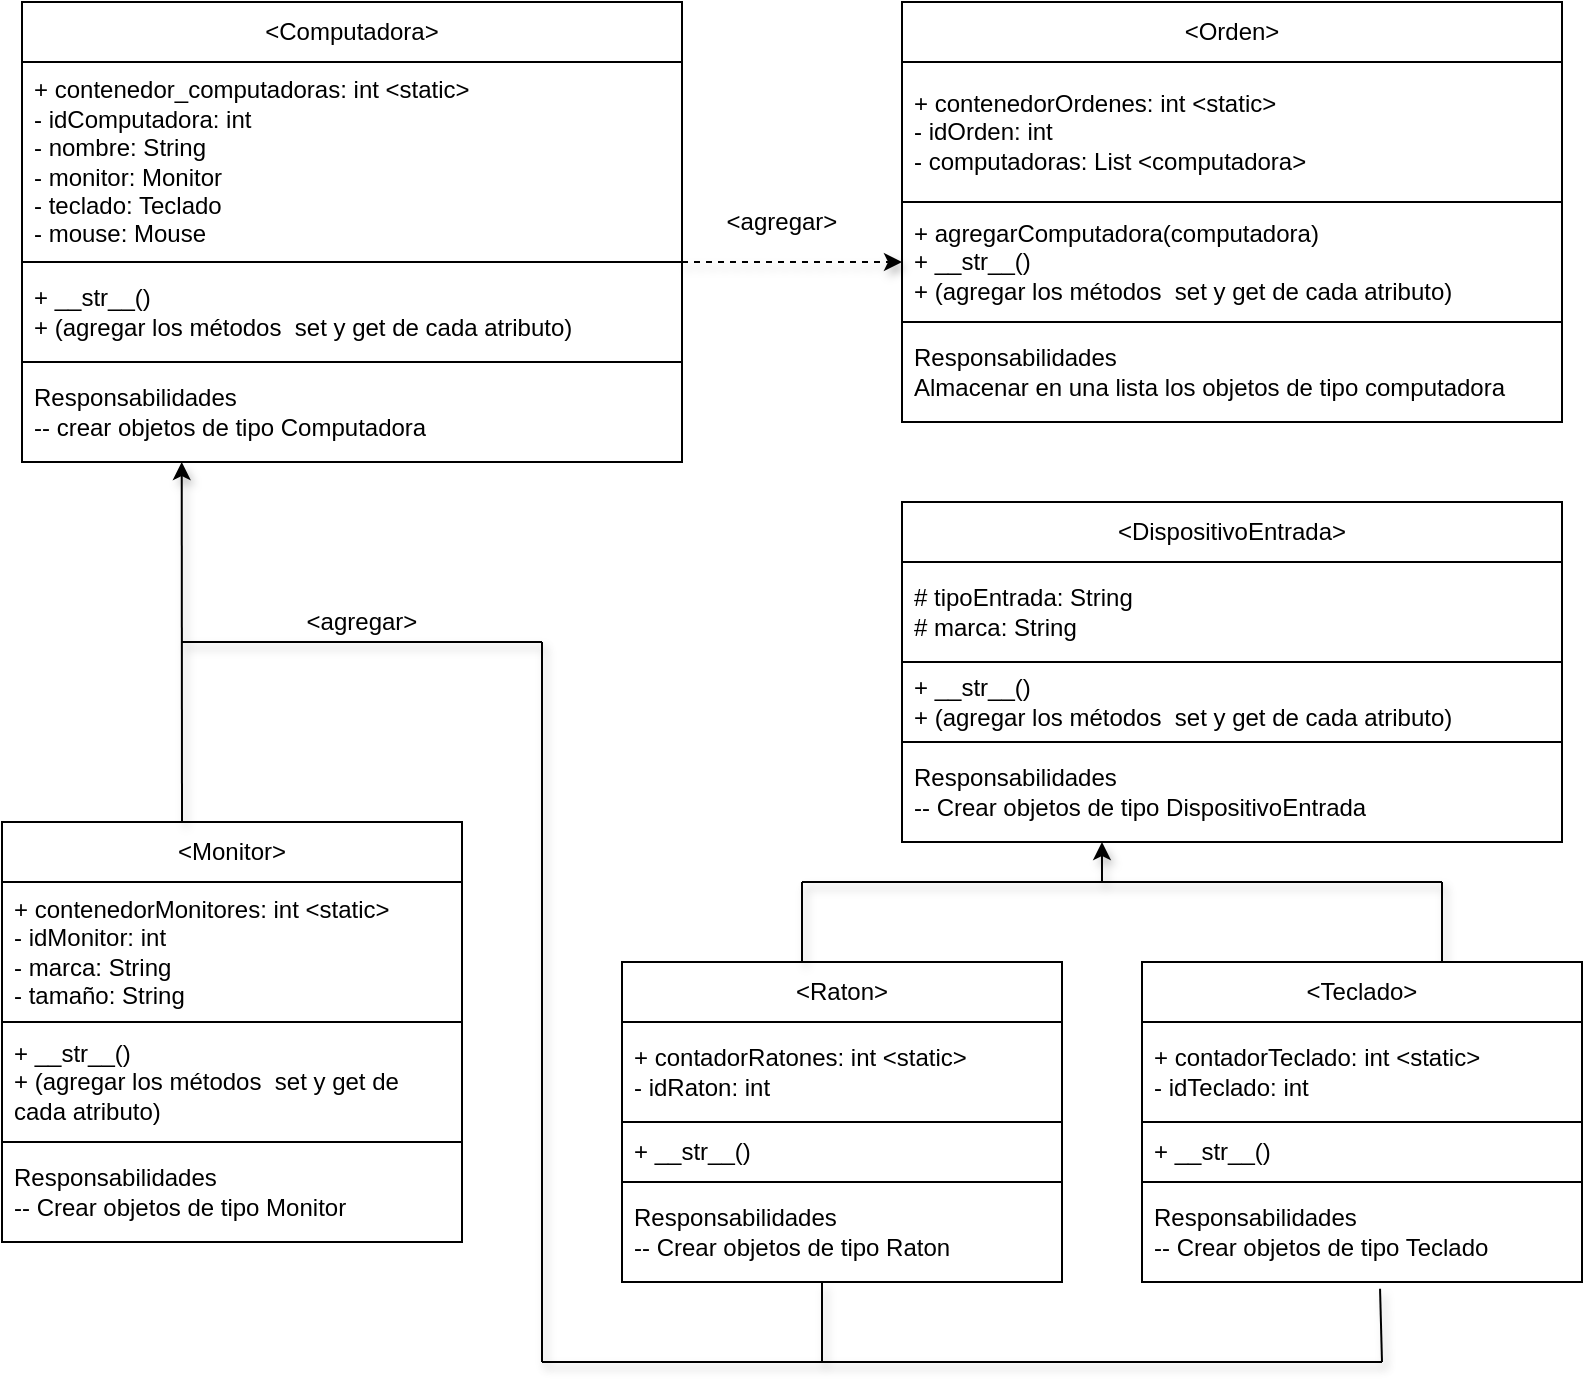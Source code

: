 <mxfile>
    <diagram id="4GWZtq828lU56ANUiMms" name="Página-1">
        <mxGraphModel dx="821" dy="614" grid="1" gridSize="10" guides="1" tooltips="1" connect="1" arrows="1" fold="1" page="1" pageScale="1" pageWidth="827" pageHeight="1169" math="0" shadow="0">
            <root>
                <mxCell id="0"/>
                <mxCell id="1" parent="0"/>
                <mxCell id="4" value="&amp;lt;Computadora&amp;gt;" style="swimlane;fontStyle=0;childLayout=stackLayout;horizontal=1;startSize=30;horizontalStack=0;resizeParent=1;resizeParentMax=0;resizeLast=0;collapsible=1;marginBottom=0;whiteSpace=wrap;html=1;" vertex="1" parent="1">
                    <mxGeometry x="40" y="40" width="330" height="230" as="geometry"/>
                </mxCell>
                <mxCell id="5" value="+ contenedor_computadoras: int &amp;lt;static&amp;gt;&lt;br&gt;- idComputadora: int&lt;br&gt;- nombre: String&lt;br&gt;- monitor: Monitor&lt;br&gt;- teclado: Teclado&lt;br&gt;- mouse: Mouse" style="text;strokeColor=default;fillColor=none;align=left;verticalAlign=middle;spacingLeft=4;spacingRight=4;overflow=hidden;points=[[0,0.5],[1,0.5]];portConstraint=eastwest;rotatable=0;whiteSpace=wrap;html=1;" vertex="1" parent="4">
                    <mxGeometry y="30" width="330" height="100" as="geometry"/>
                </mxCell>
                <mxCell id="6" value="+ __str__()&lt;br&gt;+ (agregar los métodos&amp;nbsp; set y get de cada atributo)" style="text;strokeColor=default;fillColor=none;align=left;verticalAlign=middle;spacingLeft=4;spacingRight=4;overflow=hidden;points=[[0,0.5],[1,0.5]];portConstraint=eastwest;rotatable=0;whiteSpace=wrap;html=1;" vertex="1" parent="4">
                    <mxGeometry y="130" width="330" height="50" as="geometry"/>
                </mxCell>
                <mxCell id="7" value="Responsabilidades&lt;br&gt;-- crear objetos de tipo Computadora" style="text;strokeColor=none;fillColor=none;align=left;verticalAlign=middle;spacingLeft=4;spacingRight=4;overflow=hidden;points=[[0,0.5],[1,0.5]];portConstraint=eastwest;rotatable=0;whiteSpace=wrap;html=1;" vertex="1" parent="4">
                    <mxGeometry y="180" width="330" height="50" as="geometry"/>
                </mxCell>
                <mxCell id="8" value="&amp;lt;Orden&amp;gt;" style="swimlane;fontStyle=0;childLayout=stackLayout;horizontal=1;startSize=30;horizontalStack=0;resizeParent=1;resizeParentMax=0;resizeLast=0;collapsible=1;marginBottom=0;whiteSpace=wrap;html=1;" vertex="1" parent="1">
                    <mxGeometry x="480" y="40" width="330" height="210" as="geometry"/>
                </mxCell>
                <mxCell id="9" value="+ contenedorOrdenes: int &amp;lt;static&amp;gt;&lt;br&gt;- idOrden: int&lt;br&gt;- computadoras: List &amp;lt;computadora&amp;gt;" style="text;strokeColor=default;fillColor=none;align=left;verticalAlign=middle;spacingLeft=4;spacingRight=4;overflow=hidden;points=[[0,0.5],[1,0.5]];portConstraint=eastwest;rotatable=0;whiteSpace=wrap;html=1;" vertex="1" parent="8">
                    <mxGeometry y="30" width="330" height="70" as="geometry"/>
                </mxCell>
                <mxCell id="10" value="+ agregarComputadora(computadora)&lt;br&gt;+ __str__()&lt;br&gt;+ (agregar los métodos&amp;nbsp; set y get de cada atributo)" style="text;strokeColor=default;fillColor=none;align=left;verticalAlign=middle;spacingLeft=4;spacingRight=4;overflow=hidden;points=[[0,0.5],[1,0.5]];portConstraint=eastwest;rotatable=0;whiteSpace=wrap;html=1;" vertex="1" parent="8">
                    <mxGeometry y="100" width="330" height="60" as="geometry"/>
                </mxCell>
                <mxCell id="11" value="Responsabilidades&lt;br&gt;Almacenar en una lista los objetos de tipo computadora" style="text;strokeColor=none;fillColor=none;align=left;verticalAlign=middle;spacingLeft=4;spacingRight=4;overflow=hidden;points=[[0,0.5],[1,0.5]];portConstraint=eastwest;rotatable=0;whiteSpace=wrap;html=1;" vertex="1" parent="8">
                    <mxGeometry y="160" width="330" height="50" as="geometry"/>
                </mxCell>
                <mxCell id="13" value="&amp;lt;DispositivoEntrada&amp;gt;" style="swimlane;fontStyle=0;childLayout=stackLayout;horizontal=1;startSize=30;horizontalStack=0;resizeParent=1;resizeParentMax=0;resizeLast=0;collapsible=1;marginBottom=0;whiteSpace=wrap;html=1;" vertex="1" parent="1">
                    <mxGeometry x="480" y="290" width="330" height="170" as="geometry"/>
                </mxCell>
                <mxCell id="14" value="# tipoEntrada: String&lt;br&gt;# marca: String" style="text;strokeColor=default;fillColor=none;align=left;verticalAlign=middle;spacingLeft=4;spacingRight=4;overflow=hidden;points=[[0,0.5],[1,0.5]];portConstraint=eastwest;rotatable=0;whiteSpace=wrap;html=1;" vertex="1" parent="13">
                    <mxGeometry y="30" width="330" height="50" as="geometry"/>
                </mxCell>
                <mxCell id="15" value="+ __str__()&lt;br&gt;+ (agregar los métodos&amp;nbsp; set y get de cada atributo)" style="text;strokeColor=default;fillColor=none;align=left;verticalAlign=middle;spacingLeft=4;spacingRight=4;overflow=hidden;points=[[0,0.5],[1,0.5]];portConstraint=eastwest;rotatable=0;whiteSpace=wrap;html=1;" vertex="1" parent="13">
                    <mxGeometry y="80" width="330" height="40" as="geometry"/>
                </mxCell>
                <mxCell id="37" value="" style="endArrow=classic;html=1;shadow=1;entryX=0.303;entryY=1;entryDx=0;entryDy=0;entryPerimeter=0;" edge="1" parent="13" target="16">
                    <mxGeometry width="50" height="50" relative="1" as="geometry">
                        <mxPoint x="100" y="190" as="sourcePoint"/>
                        <mxPoint x="90" y="110" as="targetPoint"/>
                    </mxGeometry>
                </mxCell>
                <mxCell id="16" value="Responsabilidades&lt;br&gt;-- Crear objetos de tipo DispositivoEntrada" style="text;strokeColor=none;fillColor=none;align=left;verticalAlign=middle;spacingLeft=4;spacingRight=4;overflow=hidden;points=[[0,0.5],[1,0.5]];portConstraint=eastwest;rotatable=0;whiteSpace=wrap;html=1;" vertex="1" parent="13">
                    <mxGeometry y="120" width="330" height="50" as="geometry"/>
                </mxCell>
                <mxCell id="35" value="" style="endArrow=none;html=1;shadow=1;" edge="1" parent="13">
                    <mxGeometry width="50" height="50" relative="1" as="geometry">
                        <mxPoint x="270" y="230" as="sourcePoint"/>
                        <mxPoint x="270" y="190" as="targetPoint"/>
                    </mxGeometry>
                </mxCell>
                <mxCell id="17" value="&amp;lt;Raton&amp;gt;" style="swimlane;fontStyle=0;childLayout=stackLayout;horizontal=1;startSize=30;horizontalStack=0;resizeParent=1;resizeParentMax=0;resizeLast=0;collapsible=1;marginBottom=0;whiteSpace=wrap;html=1;" vertex="1" parent="1">
                    <mxGeometry x="340" y="520" width="220" height="160" as="geometry"/>
                </mxCell>
                <mxCell id="18" value="+ contadorRatones: int &amp;lt;static&amp;gt;&lt;br&gt;- idRaton: int" style="text;strokeColor=default;fillColor=none;align=left;verticalAlign=middle;spacingLeft=4;spacingRight=4;overflow=hidden;points=[[0,0.5],[1,0.5]];portConstraint=eastwest;rotatable=0;whiteSpace=wrap;html=1;" vertex="1" parent="17">
                    <mxGeometry y="30" width="220" height="50" as="geometry"/>
                </mxCell>
                <mxCell id="19" value="+ __str__()" style="text;strokeColor=default;fillColor=none;align=left;verticalAlign=middle;spacingLeft=4;spacingRight=4;overflow=hidden;points=[[0,0.5],[1,0.5]];portConstraint=eastwest;rotatable=0;whiteSpace=wrap;html=1;" vertex="1" parent="17">
                    <mxGeometry y="80" width="220" height="30" as="geometry"/>
                </mxCell>
                <mxCell id="20" value="Responsabilidades&lt;br&gt;-- Crear objetos de tipo Raton" style="text;strokeColor=none;fillColor=none;align=left;verticalAlign=middle;spacingLeft=4;spacingRight=4;overflow=hidden;points=[[0,0.5],[1,0.5]];portConstraint=eastwest;rotatable=0;whiteSpace=wrap;html=1;" vertex="1" parent="17">
                    <mxGeometry y="110" width="220" height="50" as="geometry"/>
                </mxCell>
                <mxCell id="21" value="&amp;lt;Teclado&amp;gt;" style="swimlane;fontStyle=0;childLayout=stackLayout;horizontal=1;startSize=30;horizontalStack=0;resizeParent=1;resizeParentMax=0;resizeLast=0;collapsible=1;marginBottom=0;whiteSpace=wrap;html=1;" vertex="1" parent="1">
                    <mxGeometry x="600" y="520" width="220" height="160" as="geometry"/>
                </mxCell>
                <mxCell id="22" value="+ contadorTeclado: int &amp;lt;static&amp;gt;&lt;br&gt;- idTeclado: int" style="text;strokeColor=default;fillColor=none;align=left;verticalAlign=middle;spacingLeft=4;spacingRight=4;overflow=hidden;points=[[0,0.5],[1,0.5]];portConstraint=eastwest;rotatable=0;whiteSpace=wrap;html=1;" vertex="1" parent="21">
                    <mxGeometry y="30" width="220" height="50" as="geometry"/>
                </mxCell>
                <mxCell id="23" value="+ __str__()" style="text;strokeColor=default;fillColor=none;align=left;verticalAlign=middle;spacingLeft=4;spacingRight=4;overflow=hidden;points=[[0,0.5],[1,0.5]];portConstraint=eastwest;rotatable=0;whiteSpace=wrap;html=1;" vertex="1" parent="21">
                    <mxGeometry y="80" width="220" height="30" as="geometry"/>
                </mxCell>
                <mxCell id="24" value="Responsabilidades&lt;br&gt;-- Crear objetos de tipo Teclado" style="text;strokeColor=none;fillColor=none;align=left;verticalAlign=middle;spacingLeft=4;spacingRight=4;overflow=hidden;points=[[0,0.5],[1,0.5]];portConstraint=eastwest;rotatable=0;whiteSpace=wrap;html=1;" vertex="1" parent="21">
                    <mxGeometry y="110" width="220" height="50" as="geometry"/>
                </mxCell>
                <mxCell id="25" value="&amp;lt;Monitor&amp;gt;" style="swimlane;fontStyle=0;childLayout=stackLayout;horizontal=1;startSize=30;horizontalStack=0;resizeParent=1;resizeParentMax=0;resizeLast=0;collapsible=1;marginBottom=0;whiteSpace=wrap;html=1;" vertex="1" parent="1">
                    <mxGeometry x="30" y="450" width="230" height="210" as="geometry"/>
                </mxCell>
                <mxCell id="26" value="+ contenedorMonitores: int &amp;lt;static&amp;gt;&lt;br&gt;- idMonitor: int&lt;br&gt;- marca: String&lt;br&gt;- tamaño: String" style="text;strokeColor=default;fillColor=none;align=left;verticalAlign=middle;spacingLeft=4;spacingRight=4;overflow=hidden;points=[[0,0.5],[1,0.5]];portConstraint=eastwest;rotatable=0;whiteSpace=wrap;html=1;" vertex="1" parent="25">
                    <mxGeometry y="30" width="230" height="70" as="geometry"/>
                </mxCell>
                <mxCell id="27" value="+ __str__()&lt;br&gt;+ (agregar los métodos&amp;nbsp; set y get de cada atributo)" style="text;strokeColor=default;fillColor=none;align=left;verticalAlign=middle;spacingLeft=4;spacingRight=4;overflow=hidden;points=[[0,0.5],[1,0.5]];portConstraint=eastwest;rotatable=0;whiteSpace=wrap;html=1;" vertex="1" parent="25">
                    <mxGeometry y="100" width="230" height="60" as="geometry"/>
                </mxCell>
                <mxCell id="28" value="Responsabilidades&lt;br&gt;-- Crear objetos de tipo Monitor" style="text;strokeColor=none;fillColor=none;align=left;verticalAlign=middle;spacingLeft=4;spacingRight=4;overflow=hidden;points=[[0,0.5],[1,0.5]];portConstraint=eastwest;rotatable=0;whiteSpace=wrap;html=1;" vertex="1" parent="25">
                    <mxGeometry y="160" width="230" height="50" as="geometry"/>
                </mxCell>
                <mxCell id="30" value="" style="endArrow=classic;html=1;shadow=1;entryX=0;entryY=0.5;entryDx=0;entryDy=0;dashed=1;" edge="1" parent="1" target="10">
                    <mxGeometry width="50" height="50" relative="1" as="geometry">
                        <mxPoint x="370" y="170" as="sourcePoint"/>
                        <mxPoint x="420" y="120" as="targetPoint"/>
                    </mxGeometry>
                </mxCell>
                <mxCell id="31" value="&amp;lt;agregar&amp;gt;" style="text;html=1;strokeColor=none;fillColor=none;align=center;verticalAlign=middle;whiteSpace=wrap;rounded=0;" vertex="1" parent="1">
                    <mxGeometry x="390" y="140" width="60" height="20" as="geometry"/>
                </mxCell>
                <mxCell id="33" value="" style="endArrow=none;html=1;shadow=1;" edge="1" parent="1">
                    <mxGeometry width="50" height="50" relative="1" as="geometry">
                        <mxPoint x="430" y="520" as="sourcePoint"/>
                        <mxPoint x="430" y="480" as="targetPoint"/>
                    </mxGeometry>
                </mxCell>
                <mxCell id="36" value="" style="endArrow=none;html=1;shadow=1;" edge="1" parent="1">
                    <mxGeometry width="50" height="50" relative="1" as="geometry">
                        <mxPoint x="430" y="480" as="sourcePoint"/>
                        <mxPoint x="750" y="480" as="targetPoint"/>
                    </mxGeometry>
                </mxCell>
                <mxCell id="38" value="" style="endArrow=classic;html=1;shadow=1;entryX=0.242;entryY=1;entryDx=0;entryDy=0;entryPerimeter=0;" edge="1" parent="1" target="7">
                    <mxGeometry width="50" height="50" relative="1" as="geometry">
                        <mxPoint x="120" y="450" as="sourcePoint"/>
                        <mxPoint x="170" y="400" as="targetPoint"/>
                    </mxGeometry>
                </mxCell>
                <mxCell id="39" value="" style="endArrow=none;html=1;shadow=1;" edge="1" parent="1">
                    <mxGeometry width="50" height="50" relative="1" as="geometry">
                        <mxPoint x="120" y="360" as="sourcePoint"/>
                        <mxPoint x="300" y="360" as="targetPoint"/>
                    </mxGeometry>
                </mxCell>
                <mxCell id="40" value="" style="endArrow=none;html=1;shadow=1;" edge="1" parent="1">
                    <mxGeometry width="50" height="50" relative="1" as="geometry">
                        <mxPoint x="300" y="360" as="sourcePoint"/>
                        <mxPoint x="300" y="720" as="targetPoint"/>
                    </mxGeometry>
                </mxCell>
                <mxCell id="41" value="" style="endArrow=none;html=1;shadow=1;" edge="1" parent="1">
                    <mxGeometry width="50" height="50" relative="1" as="geometry">
                        <mxPoint x="300" y="720" as="sourcePoint"/>
                        <mxPoint x="720" y="720" as="targetPoint"/>
                    </mxGeometry>
                </mxCell>
                <mxCell id="42" value="" style="endArrow=none;html=1;shadow=1;" edge="1" parent="1">
                    <mxGeometry width="50" height="50" relative="1" as="geometry">
                        <mxPoint x="440" y="720" as="sourcePoint"/>
                        <mxPoint x="440" y="680" as="targetPoint"/>
                    </mxGeometry>
                </mxCell>
                <mxCell id="43" value="" style="endArrow=none;html=1;shadow=1;exitX=0.541;exitY=1.067;exitDx=0;exitDy=0;exitPerimeter=0;" edge="1" parent="1" source="24">
                    <mxGeometry width="50" height="50" relative="1" as="geometry">
                        <mxPoint x="720" y="690" as="sourcePoint"/>
                        <mxPoint x="720" y="720" as="targetPoint"/>
                    </mxGeometry>
                </mxCell>
                <mxCell id="44" value="&amp;lt;agregar&amp;gt;" style="text;html=1;strokeColor=none;fillColor=none;align=center;verticalAlign=middle;whiteSpace=wrap;rounded=0;" vertex="1" parent="1">
                    <mxGeometry x="180" y="340" width="60" height="20" as="geometry"/>
                </mxCell>
            </root>
        </mxGraphModel>
    </diagram>
</mxfile>
